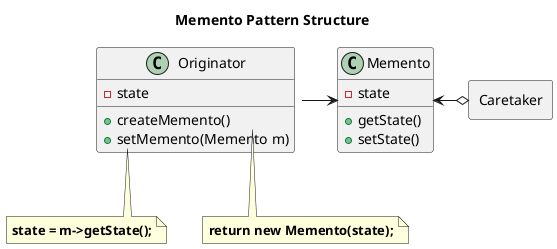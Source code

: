 @startuml

skinparam linetype ortho
allowmixing

title Memento Pattern Structure

class Originator
class Memento
rectangle Caretaker

Originator : -state
Originator : +createMemento()
Originator : +setMemento(Memento m)

Memento : -state
Memento : +getState()
Memento : +setState()

Originator -right-> Memento 
Caretaker o-left-> Memento

note as nOriginatorSetMemento
    <b>state = m->getState();
end note
nOriginatorSetMemento .up. Originator::setMemento

note as nOriginatorCreateMemento
    <b>return new Memento(state);
end note
nOriginatorCreateMemento .up. Originator::createMemento


@enduml
